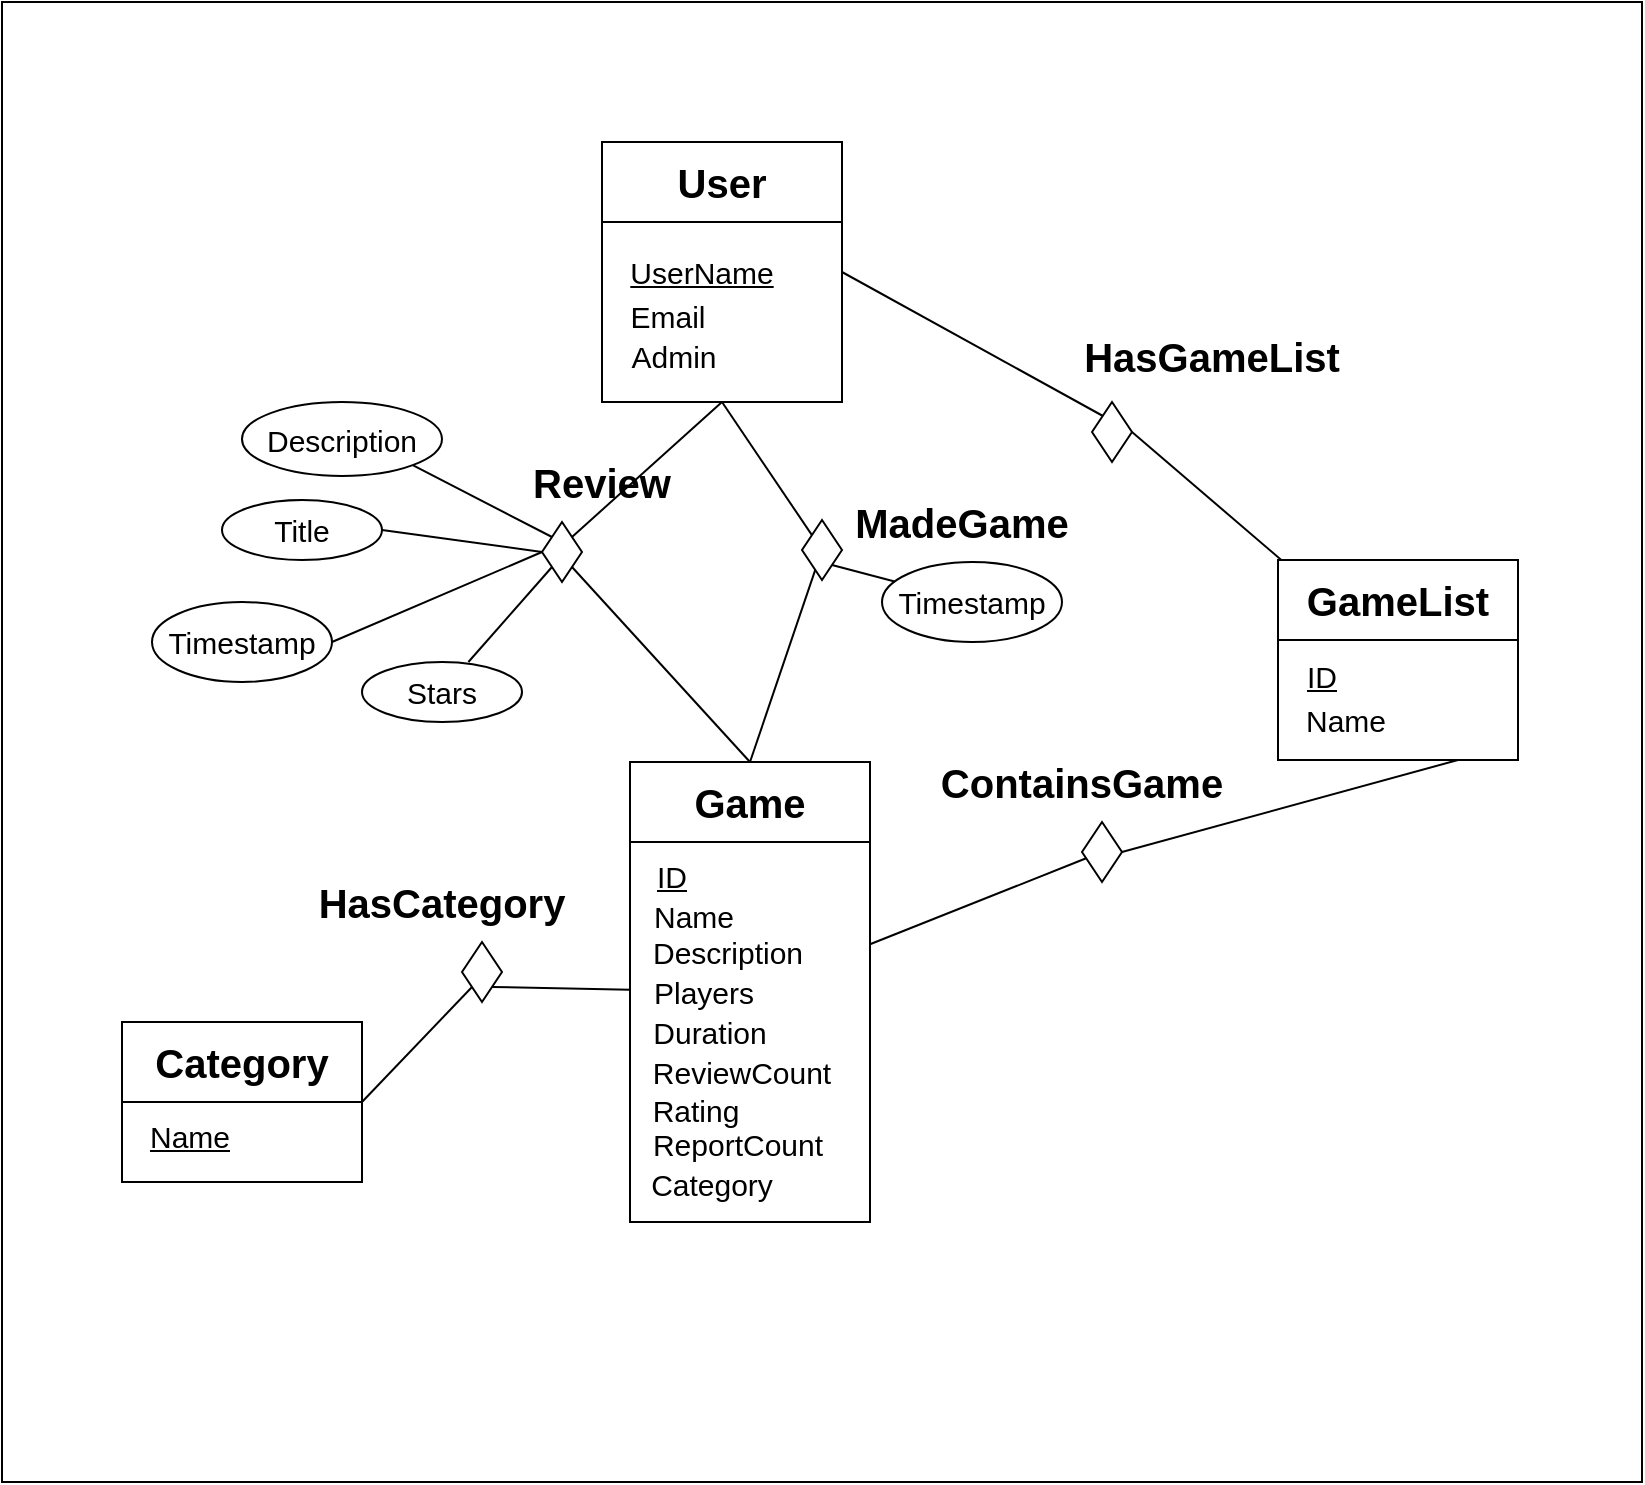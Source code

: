 <mxfile>
    <diagram id="Il1JBygoqkyghAl1cq5Z" name="Page-1">
        <mxGraphModel dx="1813" dy="856" grid="1" gridSize="10" guides="1" tooltips="1" connect="1" arrows="1" fold="1" page="1" pageScale="1" pageWidth="850" pageHeight="1100" math="0" shadow="0">
            <root>
                <mxCell id="0"/>
                <mxCell id="1" parent="0"/>
                <mxCell id="118" value="" style="rounded=0;whiteSpace=wrap;html=1;strokeColor=#000000;fontSize=15;fontColor=#000000;fillColor=default;gradientColor=none;" vertex="1" parent="1">
                    <mxGeometry x="-40" y="40" width="820" height="740" as="geometry"/>
                </mxCell>
                <mxCell id="3" style="edgeStyle=none;html=1;" edge="1" parent="1" source="2">
                    <mxGeometry relative="1" as="geometry">
                        <mxPoint x="320" y="200" as="targetPoint"/>
                    </mxGeometry>
                </mxCell>
                <mxCell id="34" style="edgeStyle=none;html=1;exitX=0.5;exitY=1;exitDx=0;exitDy=0;strokeColor=default;fontSize=15;endArrow=none;endFill=0;" edge="1" parent="1" source="2" target="23">
                    <mxGeometry relative="1" as="geometry"/>
                </mxCell>
                <mxCell id="37" style="edgeStyle=none;html=1;exitX=1;exitY=0.5;exitDx=0;exitDy=0;entryX=1;entryY=0.5;entryDx=0;entryDy=0;strokeColor=default;fontSize=15;endArrow=none;endFill=0;" edge="1" parent="1" source="2" target="36">
                    <mxGeometry relative="1" as="geometry"/>
                </mxCell>
                <mxCell id="56" style="edgeStyle=none;html=1;exitX=0.5;exitY=1;exitDx=0;exitDy=0;entryX=1;entryY=0;entryDx=0;entryDy=0;strokeColor=default;fontSize=15;endArrow=none;endFill=0;" edge="1" parent="1" source="2" target="55">
                    <mxGeometry relative="1" as="geometry"/>
                </mxCell>
                <mxCell id="2" value="" style="whiteSpace=wrap;html=1;" vertex="1" parent="1">
                    <mxGeometry x="260" y="110" width="120" height="130" as="geometry"/>
                </mxCell>
                <mxCell id="5" value="User" style="text;html=1;strokeColor=default;fillColor=none;align=center;verticalAlign=middle;whiteSpace=wrap;rounded=0;fontSize=20;fontStyle=1" vertex="1" parent="1">
                    <mxGeometry x="260" y="110" width="120" height="40" as="geometry"/>
                </mxCell>
                <mxCell id="6" value="UserName" style="text;html=1;strokeColor=none;fillColor=none;align=center;verticalAlign=middle;whiteSpace=wrap;rounded=0;fontSize=15;fontStyle=4" vertex="1" parent="1">
                    <mxGeometry x="280" y="160" width="60" height="30" as="geometry"/>
                </mxCell>
                <mxCell id="7" value="Email" style="text;html=1;strokeColor=none;fillColor=none;align=center;verticalAlign=middle;whiteSpace=wrap;rounded=0;fontSize=15;" vertex="1" parent="1">
                    <mxGeometry x="263" y="182" width="60" height="30" as="geometry"/>
                </mxCell>
                <mxCell id="8" value="Admin" style="text;html=1;strokeColor=none;fillColor=none;align=center;verticalAlign=middle;whiteSpace=wrap;rounded=0;fontSize=15;" vertex="1" parent="1">
                    <mxGeometry x="266" y="202" width="60" height="30" as="geometry"/>
                </mxCell>
                <mxCell id="45" style="edgeStyle=none;html=1;strokeColor=default;fontSize=15;endArrow=none;endFill=0;" edge="1" parent="1" source="11" target="44">
                    <mxGeometry relative="1" as="geometry"/>
                </mxCell>
                <mxCell id="35" style="edgeStyle=none;html=1;exitX=0.5;exitY=0;exitDx=0;exitDy=0;strokeColor=default;fontSize=15;endArrow=none;endFill=0;" edge="1" parent="1" source="12" target="23">
                    <mxGeometry relative="1" as="geometry"/>
                </mxCell>
                <mxCell id="57" style="edgeStyle=none;html=1;exitX=0.5;exitY=0;exitDx=0;exitDy=0;entryX=1;entryY=1;entryDx=0;entryDy=0;strokeColor=default;fontSize=15;endArrow=none;endFill=0;" edge="1" parent="1" source="12" target="55">
                    <mxGeometry relative="1" as="geometry"/>
                </mxCell>
                <mxCell id="38" style="edgeStyle=none;html=1;entryX=1;entryY=0.5;entryDx=0;entryDy=0;strokeColor=default;fontSize=15;endArrow=none;endFill=0;" edge="1" parent="1" source="20" target="36">
                    <mxGeometry relative="1" as="geometry"/>
                </mxCell>
                <mxCell id="36" value="" style="rhombus;whiteSpace=wrap;html=1;strokeColor=default;fontSize=15;" vertex="1" parent="1">
                    <mxGeometry x="505" y="240" width="20" height="30" as="geometry"/>
                </mxCell>
                <mxCell id="39" value="HasGameList" style="text;html=1;strokeColor=none;fillColor=none;align=center;verticalAlign=middle;whiteSpace=wrap;rounded=0;fontSize=20;fontStyle=1" vertex="1" parent="1">
                    <mxGeometry x="505" y="197" width="120" height="40" as="geometry"/>
                </mxCell>
                <mxCell id="42" value="" style="group" vertex="1" connectable="0" parent="1">
                    <mxGeometry x="590" y="319" width="128" height="100" as="geometry"/>
                </mxCell>
                <mxCell id="20" value="" style="whiteSpace=wrap;html=1;" vertex="1" parent="42">
                    <mxGeometry x="8" width="120" height="100" as="geometry"/>
                </mxCell>
                <mxCell id="21" value="GameList" style="text;html=1;strokeColor=default;fillColor=none;align=center;verticalAlign=middle;whiteSpace=wrap;rounded=0;fontSize=20;fontStyle=1" vertex="1" parent="42">
                    <mxGeometry x="8" width="120" height="40" as="geometry"/>
                </mxCell>
                <mxCell id="22" value="ID" style="text;html=1;strokeColor=none;fillColor=none;align=center;verticalAlign=middle;whiteSpace=wrap;rounded=0;fontSize=15;fontStyle=4" vertex="1" parent="42">
                    <mxGeometry y="43" width="60" height="30" as="geometry"/>
                </mxCell>
                <mxCell id="40" value="Name" style="text;html=1;strokeColor=none;fillColor=none;align=center;verticalAlign=middle;whiteSpace=wrap;rounded=0;fontSize=15;" vertex="1" parent="42">
                    <mxGeometry x="12" y="65" width="60" height="30" as="geometry"/>
                </mxCell>
                <mxCell id="44" value="" style="rhombus;whiteSpace=wrap;html=1;strokeColor=default;fontSize=15;" vertex="1" parent="1">
                    <mxGeometry x="500" y="450" width="20" height="30" as="geometry"/>
                </mxCell>
                <mxCell id="49" style="edgeStyle=none;html=1;exitX=0.75;exitY=1;exitDx=0;exitDy=0;entryX=1;entryY=0.5;entryDx=0;entryDy=0;strokeColor=default;fontSize=15;endArrow=none;endFill=0;" edge="1" parent="1" source="20" target="44">
                    <mxGeometry relative="1" as="geometry"/>
                </mxCell>
                <mxCell id="50" value="ContainsGame" style="text;html=1;strokeColor=none;fillColor=none;align=center;verticalAlign=middle;whiteSpace=wrap;rounded=0;fontSize=20;fontStyle=1" vertex="1" parent="1">
                    <mxGeometry x="440" y="410" width="120" height="40" as="geometry"/>
                </mxCell>
                <mxCell id="53" value="" style="group" vertex="1" connectable="0" parent="1">
                    <mxGeometry x="360" y="280" width="140" height="80" as="geometry"/>
                </mxCell>
                <mxCell id="23" value="" style="rhombus;whiteSpace=wrap;html=1;strokeColor=default;fontSize=15;" vertex="1" parent="53">
                    <mxGeometry y="19" width="20" height="30" as="geometry"/>
                </mxCell>
                <mxCell id="27" value="MadeGame" style="text;html=1;strokeColor=none;fillColor=none;align=center;verticalAlign=middle;whiteSpace=wrap;rounded=0;fontSize=20;fontStyle=1" vertex="1" parent="53">
                    <mxGeometry x="20" width="120" height="40" as="geometry"/>
                </mxCell>
                <mxCell id="29" value="" style="ellipse;whiteSpace=wrap;html=1;strokeColor=default;fontSize=15;" vertex="1" parent="53">
                    <mxGeometry x="40" y="40" width="90" height="40" as="geometry"/>
                </mxCell>
                <mxCell id="28" style="edgeStyle=none;html=1;exitX=1;exitY=1;exitDx=0;exitDy=0;strokeColor=default;fontSize=15;endArrow=none;endFill=0;" edge="1" parent="53" source="23" target="29">
                    <mxGeometry relative="1" as="geometry">
                        <mxPoint x="60" y="60" as="targetPoint"/>
                    </mxGeometry>
                </mxCell>
                <mxCell id="30" value="Timestamp" style="text;html=1;strokeColor=none;fillColor=none;align=center;verticalAlign=middle;whiteSpace=wrap;rounded=0;fontSize=15;" vertex="1" parent="53">
                    <mxGeometry x="55" y="45" width="60" height="30" as="geometry"/>
                </mxCell>
                <mxCell id="84" style="edgeStyle=none;html=1;exitX=0;exitY=1;exitDx=0;exitDy=0;strokeColor=default;fontSize=15;endArrow=none;endFill=0;" edge="1" parent="1" source="55" target="73">
                    <mxGeometry relative="1" as="geometry"/>
                </mxCell>
                <mxCell id="87" style="edgeStyle=none;html=1;exitX=0;exitY=0;exitDx=0;exitDy=0;entryX=1;entryY=1;entryDx=0;entryDy=0;strokeColor=default;fontSize=15;endArrow=none;endFill=0;" edge="1" parent="1" source="55" target="79">
                    <mxGeometry relative="1" as="geometry"/>
                </mxCell>
                <mxCell id="92" style="edgeStyle=none;html=1;exitX=0;exitY=0.5;exitDx=0;exitDy=0;entryX=1;entryY=0.5;entryDx=0;entryDy=0;strokeColor=default;fontSize=15;endArrow=none;endFill=0;" edge="1" parent="1" source="55" target="77">
                    <mxGeometry relative="1" as="geometry"/>
                </mxCell>
                <mxCell id="55" value="" style="rhombus;whiteSpace=wrap;html=1;strokeColor=default;fontSize=15;" vertex="1" parent="1">
                    <mxGeometry x="230" y="300" width="20" height="30" as="geometry"/>
                </mxCell>
                <mxCell id="58" value="Review" style="text;html=1;strokeColor=none;fillColor=none;align=center;verticalAlign=middle;whiteSpace=wrap;rounded=0;fontSize=20;fontStyle=1" vertex="1" parent="1">
                    <mxGeometry x="200" y="260" width="120" height="40" as="geometry"/>
                </mxCell>
                <mxCell id="75" style="edgeStyle=none;html=1;exitX=1;exitY=0.5;exitDx=0;exitDy=0;entryX=0;entryY=0.5;entryDx=0;entryDy=0;strokeColor=default;fontSize=15;endArrow=none;endFill=0;" edge="1" parent="1" source="69" target="55">
                    <mxGeometry relative="1" as="geometry"/>
                </mxCell>
                <mxCell id="81" value="" style="group" vertex="1" connectable="0" parent="1">
                    <mxGeometry x="80" y="240" width="100" height="37" as="geometry"/>
                </mxCell>
                <mxCell id="79" value="" style="ellipse;whiteSpace=wrap;html=1;strokeColor=default;fontSize=15;gradientColor=none;fillColor=none;" vertex="1" parent="81">
                    <mxGeometry width="100" height="37" as="geometry"/>
                </mxCell>
                <mxCell id="80" value="Description" style="text;html=1;strokeColor=none;fillColor=none;align=center;verticalAlign=middle;whiteSpace=wrap;rounded=0;fontSize=15;" vertex="1" parent="81">
                    <mxGeometry x="20" y="3.5" width="60" height="30" as="geometry"/>
                </mxCell>
                <mxCell id="82" value="" style="group" vertex="1" connectable="0" parent="1">
                    <mxGeometry x="70" y="289" width="80" height="30" as="geometry"/>
                </mxCell>
                <mxCell id="77" value="" style="ellipse;whiteSpace=wrap;html=1;strokeColor=default;fontSize=15;gradientColor=none;fillColor=none;" vertex="1" parent="82">
                    <mxGeometry width="80" height="30" as="geometry"/>
                </mxCell>
                <mxCell id="78" value="Title" style="text;html=1;strokeColor=none;fillColor=none;align=center;verticalAlign=middle;whiteSpace=wrap;rounded=0;fontSize=15;" vertex="1" parent="82">
                    <mxGeometry x="10" width="60" height="30" as="geometry"/>
                </mxCell>
                <mxCell id="83" value="" style="group" vertex="1" connectable="0" parent="1">
                    <mxGeometry x="35" y="340" width="90" height="40" as="geometry"/>
                </mxCell>
                <mxCell id="69" value="" style="ellipse;whiteSpace=wrap;html=1;strokeColor=default;fontSize=15;gradientColor=none;fillColor=none;" vertex="1" parent="83">
                    <mxGeometry width="90" height="40" as="geometry"/>
                </mxCell>
                <mxCell id="94" value="Timestamp" style="text;html=1;strokeColor=none;fillColor=none;align=center;verticalAlign=middle;whiteSpace=wrap;rounded=0;fontSize=15;" vertex="1" parent="83">
                    <mxGeometry x="15" y="5" width="60" height="30" as="geometry"/>
                </mxCell>
                <mxCell id="88" value="" style="group" vertex="1" connectable="0" parent="1">
                    <mxGeometry x="271" y="420" width="123" height="230" as="geometry"/>
                </mxCell>
                <mxCell id="11" value="" style="whiteSpace=wrap;html=1;" vertex="1" parent="88">
                    <mxGeometry x="3" width="120" height="230" as="geometry"/>
                </mxCell>
                <mxCell id="12" value="Game" style="text;html=1;strokeColor=default;fillColor=none;align=center;verticalAlign=middle;whiteSpace=wrap;rounded=0;fontSize=20;fontStyle=1" vertex="1" parent="88">
                    <mxGeometry x="3" width="120" height="40" as="geometry"/>
                </mxCell>
                <mxCell id="13" value="ID" style="text;html=1;strokeColor=none;fillColor=none;align=center;verticalAlign=middle;whiteSpace=wrap;rounded=0;fontSize=15;fontStyle=4" vertex="1" parent="88">
                    <mxGeometry x="-6" y="42" width="60" height="30" as="geometry"/>
                </mxCell>
                <mxCell id="14" value="Name" style="text;html=1;strokeColor=none;fillColor=none;align=center;verticalAlign=middle;whiteSpace=wrap;rounded=0;fontSize=15;" vertex="1" parent="88">
                    <mxGeometry x="5" y="62" width="60" height="30" as="geometry"/>
                </mxCell>
                <mxCell id="15" value="Description" style="text;html=1;strokeColor=none;fillColor=none;align=center;verticalAlign=middle;whiteSpace=wrap;rounded=0;fontSize=15;" vertex="1" parent="88">
                    <mxGeometry x="22" y="80" width="60" height="30" as="geometry"/>
                </mxCell>
                <mxCell id="17" value="Players" style="text;html=1;strokeColor=none;fillColor=none;align=center;verticalAlign=middle;whiteSpace=wrap;rounded=0;fontSize=15;" vertex="1" parent="88">
                    <mxGeometry x="10" y="100" width="60" height="30" as="geometry"/>
                </mxCell>
                <mxCell id="18" value="Duration" style="text;html=1;strokeColor=none;fillColor=none;align=center;verticalAlign=middle;whiteSpace=wrap;rounded=0;fontSize=15;" vertex="1" parent="88">
                    <mxGeometry x="13" y="120" width="60" height="30" as="geometry"/>
                </mxCell>
                <mxCell id="19" value="ReportCount" style="text;html=1;strokeColor=none;fillColor=none;align=center;verticalAlign=middle;whiteSpace=wrap;rounded=0;fontSize=15;" vertex="1" parent="88">
                    <mxGeometry x="27" y="176" width="60" height="30" as="geometry"/>
                </mxCell>
                <mxCell id="33" value="Category" style="text;html=1;strokeColor=none;fillColor=none;align=center;verticalAlign=middle;whiteSpace=wrap;rounded=0;fontSize=15;" vertex="1" parent="88">
                    <mxGeometry x="14" y="196" width="60" height="30" as="geometry"/>
                </mxCell>
                <mxCell id="105" value="ReviewCount" style="text;html=1;strokeColor=none;fillColor=none;align=center;verticalAlign=middle;whiteSpace=wrap;rounded=0;fontSize=15;" vertex="1" parent="88">
                    <mxGeometry x="29" y="140" width="60" height="30" as="geometry"/>
                </mxCell>
                <mxCell id="106" value="Rating" style="text;html=1;strokeColor=none;fillColor=none;align=center;verticalAlign=middle;whiteSpace=wrap;rounded=0;fontSize=15;" vertex="1" parent="88">
                    <mxGeometry x="6" y="159" width="60" height="30" as="geometry"/>
                </mxCell>
                <mxCell id="89" value="" style="group" vertex="1" connectable="0" parent="1">
                    <mxGeometry x="140" y="370" width="80" height="30" as="geometry"/>
                </mxCell>
                <mxCell id="72" value="" style="ellipse;whiteSpace=wrap;html=1;strokeColor=default;fontSize=15;gradientColor=none;fillColor=none;" vertex="1" parent="89">
                    <mxGeometry width="80" height="30" as="geometry"/>
                </mxCell>
                <mxCell id="73" value="Stars" style="text;html=1;strokeColor=none;fillColor=none;align=center;verticalAlign=middle;whiteSpace=wrap;rounded=0;fontSize=15;" vertex="1" parent="89">
                    <mxGeometry x="10" width="60" height="30" as="geometry"/>
                </mxCell>
                <mxCell id="107" value="" style="group" vertex="1" connectable="0" parent="1">
                    <mxGeometry x="30" y="527" width="128" height="100" as="geometry"/>
                </mxCell>
                <mxCell id="108" value="" style="whiteSpace=wrap;html=1;" vertex="1" parent="107">
                    <mxGeometry x="-10" y="23" width="120" height="80" as="geometry"/>
                </mxCell>
                <mxCell id="109" value="Category" style="text;html=1;strokeColor=default;fillColor=none;align=center;verticalAlign=middle;whiteSpace=wrap;rounded=0;fontSize=20;fontStyle=1" vertex="1" parent="107">
                    <mxGeometry x="-10" y="23" width="120" height="40" as="geometry"/>
                </mxCell>
                <mxCell id="111" value="Name" style="text;html=1;strokeColor=none;fillColor=none;align=center;verticalAlign=middle;whiteSpace=wrap;rounded=0;fontSize=15;fontStyle=4" vertex="1" parent="107">
                    <mxGeometry x="-6" y="65" width="60" height="30" as="geometry"/>
                </mxCell>
                <mxCell id="113" value="" style="rhombus;whiteSpace=wrap;html=1;strokeColor=default;fontSize=15;" vertex="1" parent="1">
                    <mxGeometry x="190" y="510" width="20" height="30" as="geometry"/>
                </mxCell>
                <mxCell id="114" style="edgeStyle=none;html=1;exitX=1;exitY=1;exitDx=0;exitDy=0;entryX=0;entryY=1;entryDx=0;entryDy=0;strokeColor=default;fontSize=15;fontColor=default;endArrow=none;endFill=0;" edge="1" parent="1" source="109" target="113">
                    <mxGeometry relative="1" as="geometry"/>
                </mxCell>
                <mxCell id="115" style="edgeStyle=none;html=1;entryX=1;entryY=1;entryDx=0;entryDy=0;strokeColor=default;fontSize=15;fontColor=default;endArrow=none;endFill=0;" edge="1" parent="1" source="11" target="113">
                    <mxGeometry relative="1" as="geometry"/>
                </mxCell>
                <mxCell id="116" value="HasCategory" style="text;html=1;strokeColor=none;fillColor=none;align=center;verticalAlign=middle;whiteSpace=wrap;rounded=0;fontSize=20;fontStyle=1" vertex="1" parent="1">
                    <mxGeometry x="120" y="470" width="120" height="40" as="geometry"/>
                </mxCell>
            </root>
        </mxGraphModel>
    </diagram>
</mxfile>